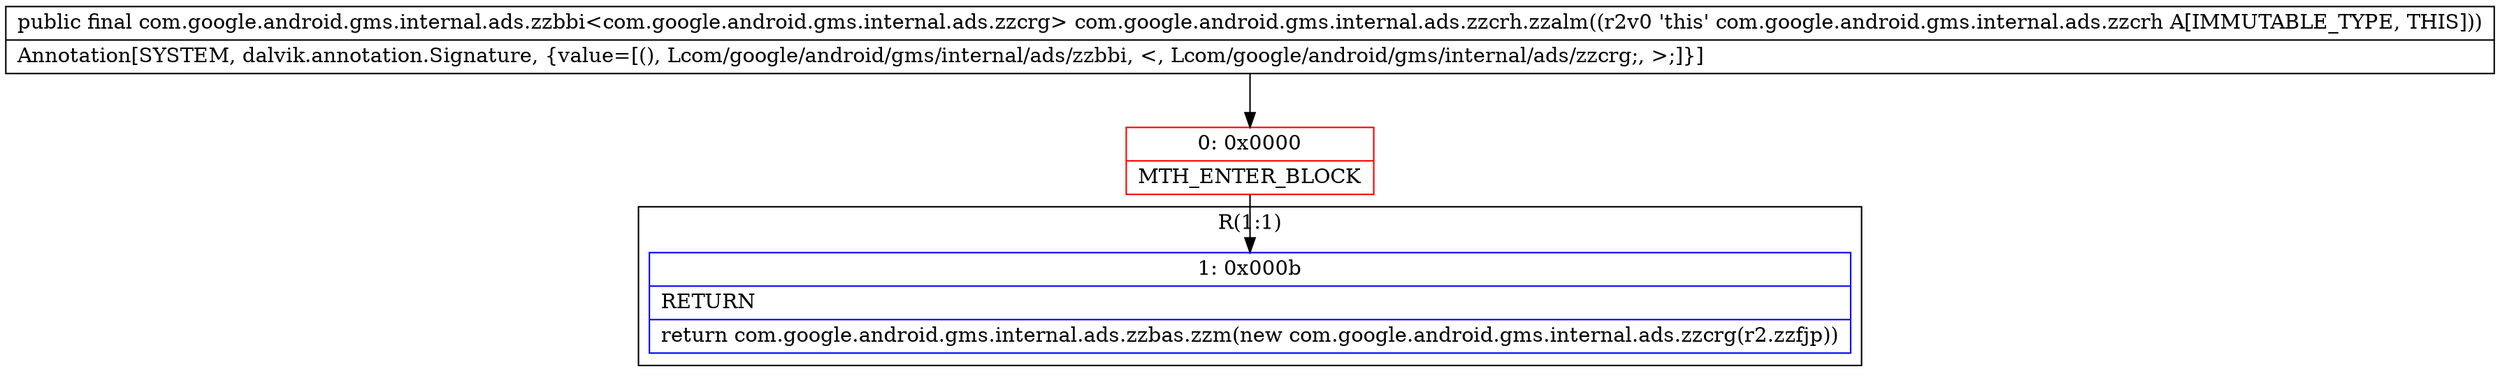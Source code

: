 digraph "CFG forcom.google.android.gms.internal.ads.zzcrh.zzalm()Lcom\/google\/android\/gms\/internal\/ads\/zzbbi;" {
subgraph cluster_Region_1213323276 {
label = "R(1:1)";
node [shape=record,color=blue];
Node_1 [shape=record,label="{1\:\ 0x000b|RETURN\l|return com.google.android.gms.internal.ads.zzbas.zzm(new com.google.android.gms.internal.ads.zzcrg(r2.zzfjp))\l}"];
}
Node_0 [shape=record,color=red,label="{0\:\ 0x0000|MTH_ENTER_BLOCK\l}"];
MethodNode[shape=record,label="{public final com.google.android.gms.internal.ads.zzbbi\<com.google.android.gms.internal.ads.zzcrg\> com.google.android.gms.internal.ads.zzcrh.zzalm((r2v0 'this' com.google.android.gms.internal.ads.zzcrh A[IMMUTABLE_TYPE, THIS]))  | Annotation[SYSTEM, dalvik.annotation.Signature, \{value=[(), Lcom\/google\/android\/gms\/internal\/ads\/zzbbi, \<, Lcom\/google\/android\/gms\/internal\/ads\/zzcrg;, \>;]\}]\l}"];
MethodNode -> Node_0;
Node_0 -> Node_1;
}

